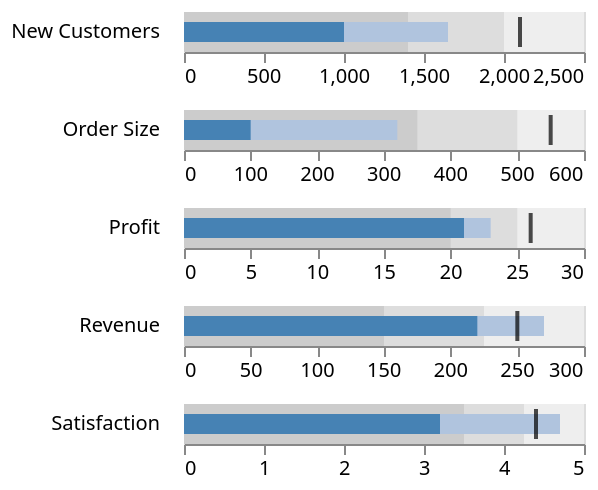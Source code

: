 {
  "$schema": "https://vega.github.io/schema/vega-lite/v6.json",
  "data": {
    "values": [
      {
        "title": "Revenue",
        "subtitle": "US$, in thousands",
        "ranges": [150, 225, 300],
        "measures": [220, 270],
        "markers": [250]
      },
      {
        "title": "Profit",
        "subtitle": "%",
        "ranges": [20, 25, 30],
        "measures": [21, 23],
        "markers": [26]
      },
      {
        "title": "Order Size",
        "subtitle": "US$, average",
        "ranges": [350, 500, 600],
        "measures": [100, 320],
        "markers": [550]
      },
      {
        "title": "New Customers",
        "subtitle": "count",
        "ranges": [1400, 2000, 2500],
        "measures": [1000, 1650],
        "markers": [2100]
      },
      {
        "title": "Satisfaction",
        "subtitle": "out of 5",
        "ranges": [3.5, 4.25, 5],
        "measures": [3.2, 4.7],
        "markers": [4.4]
      }
    ]
  },
  "facet": {
    "row": {
      "field": "title",
      "type": "ordinal",
      "header": {"labelAngle": 0, "title": "", "labelAlign": "left"}
    }
  },
  "spacing": 10,
  "spec": {
    "layer": [
      {
        "mark": {"type": "bar", "color": "#eee"},
        "encoding": {
          "x": {
            "type": "quantitative",
            "scale": {"nice": false},
            "title": null,
            "field": "ranges[2]"
          }
        }
      },
      {
        "mark": {"type": "bar", "color": "#ddd"},
        "encoding": {
          "x": {
            "type": "quantitative",
            "scale": {"nice": false},
            "title": null,
            "field": "ranges[1]"
          }
        }
      },
      {
        "mark": {"type": "bar", "color": "#ccc"},
        "encoding": {
          "x": {
            "type": "quantitative",
            "scale": {"nice": false},
            "title": null,
            "field": "ranges[0]"
          }
        }
      },
      {
        "mark": {"type": "bar", "color": "lightsteelblue", "size": 10},
        "encoding": {
          "x": {
            "type": "quantitative",
            "scale": {"nice": false},
            "title": null,
            "field": "measures[1]"
          }
        }
      },
      {
        "mark": {"type": "bar", "color": "steelblue", "size": 10},
        "encoding": {
          "x": {
            "type": "quantitative",
            "scale": {"nice": false},
            "title": null,
            "field": "measures[0]"
          }
        }
      },
      {
        "mark": {"type": "tick", "color": "black"},
        "encoding": {
          "x": {
            "type": "quantitative",
            "scale": {"nice": false},
            "title": null,
            "field": "markers[0]"
          }
        }
      }
    ]
  },
  "resolve": {"scale": {"x": "independent"}},
  "config": {"tick": {"thickness": 2}, "scale": {"barBandPaddingInner": 0}}
}
